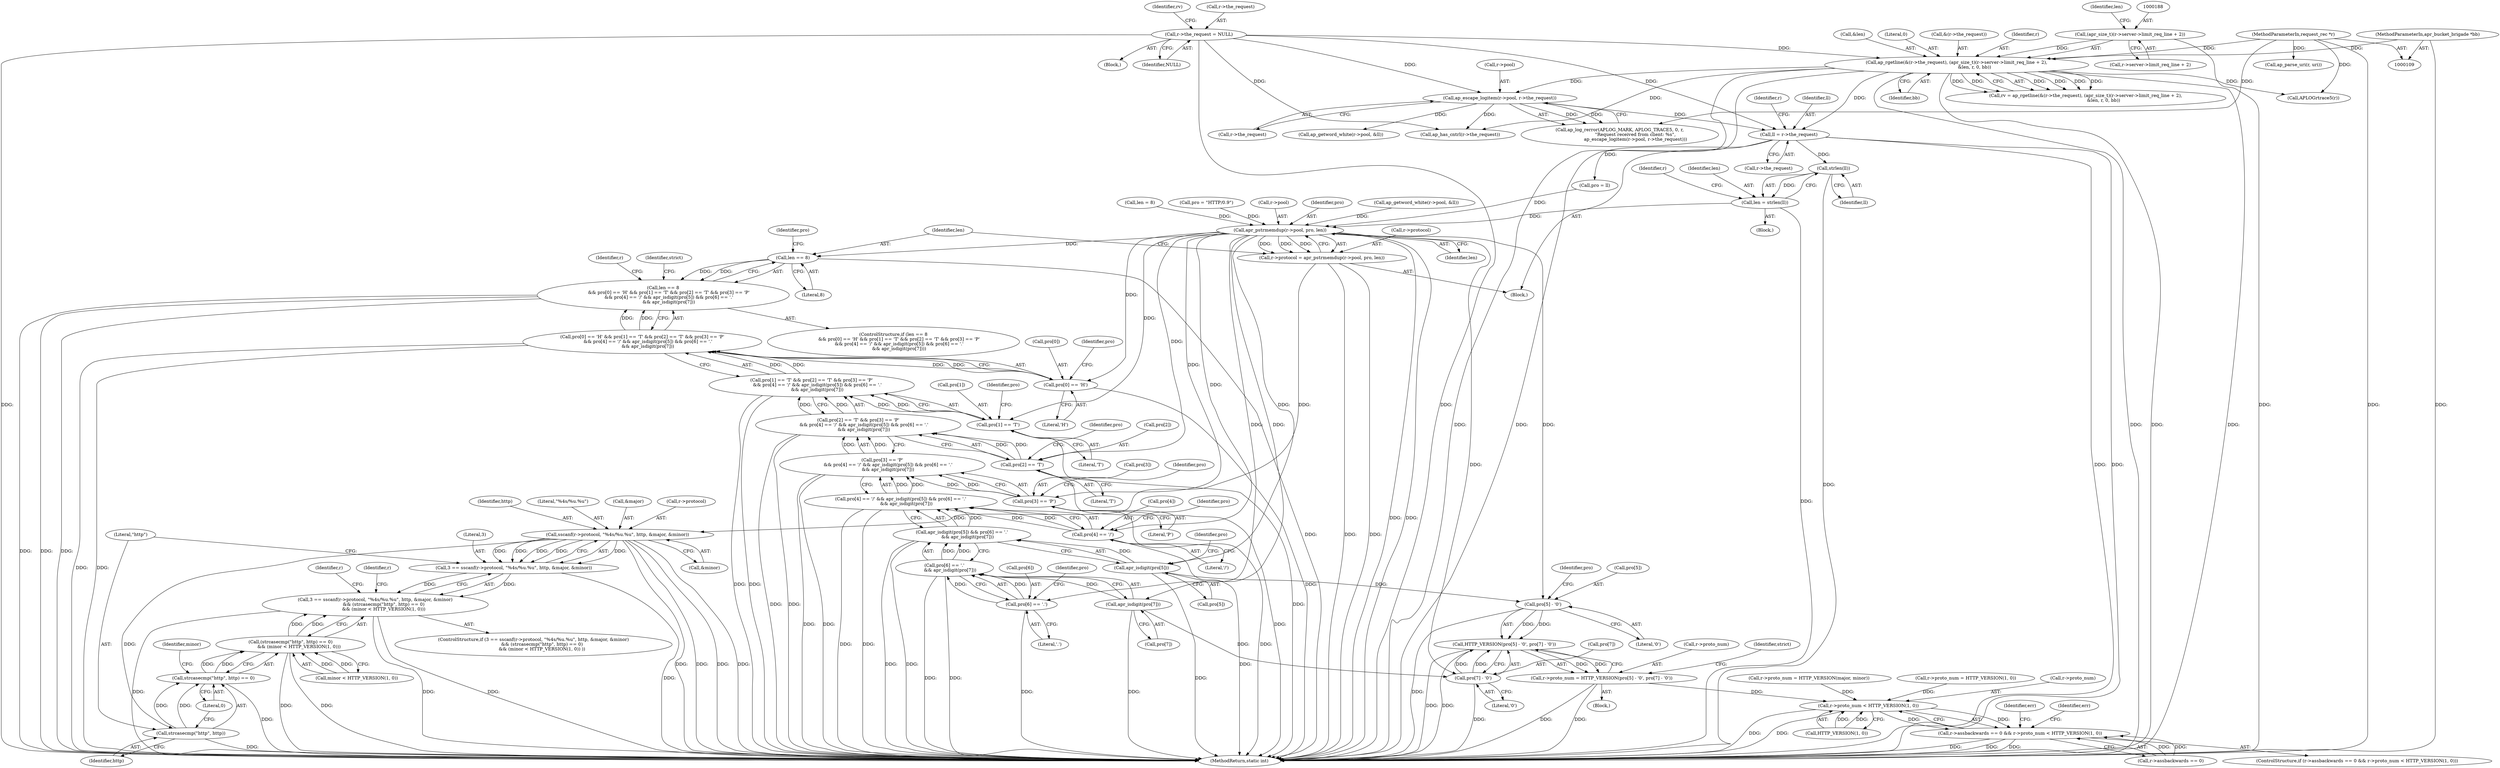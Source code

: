 digraph "0_httpd_6a974059190b8a0c7e499f4ab12fe108127099cb@API" {
"1000357" [label="(Call,strlen(ll))"];
"1000288" [label="(Call,ll = r->the_request)"];
"1000276" [label="(Call,ap_escape_logitem(r->pool, r->the_request))"];
"1000175" [label="(Call,r->the_request = NULL)"];
"1000182" [label="(Call,ap_rgetline(&(r->the_request), (apr_size_t)(r->server->limit_req_line + 2),\n                         &len, r, 0, bb))"];
"1000187" [label="(Call,(apr_size_t)(r->server->limit_req_line + 2))"];
"1000110" [label="(MethodParameterIn,request_rec *r)"];
"1000111" [label="(MethodParameterIn,apr_bucket_brigade *bb)"];
"1000355" [label="(Call,len = strlen(ll))"];
"1000419" [label="(Call,apr_pstrmemdup(r->pool, pro, len))"];
"1000415" [label="(Call,r->protocol = apr_pstrmemdup(r->pool, pro, len))"];
"1000510" [label="(Call,sscanf(r->protocol, \"%4s/%u.%u\", http, &major, &minor))"];
"1000508" [label="(Call,3 == sscanf(r->protocol, \"%4s/%u.%u\", http, &major, &minor))"];
"1000507" [label="(Call,3 == sscanf(r->protocol, \"%4s/%u.%u\", http, &major, &minor)\n            && (strcasecmp(\"http\", http) == 0)\n            && (minor < HTTP_VERSION(1, 0)))"];
"1000522" [label="(Call,strcasecmp(\"http\", http))"];
"1000521" [label="(Call,strcasecmp(\"http\", http) == 0)"];
"1000520" [label="(Call,(strcasecmp(\"http\", http) == 0)\n            && (minor < HTTP_VERSION(1, 0)))"];
"1000427" [label="(Call,len == 8)"];
"1000426" [label="(Call,len == 8\n        && pro[0] == 'H' && pro[1] == 'T' && pro[2] == 'T' && pro[3] == 'P'\n        && pro[4] == '/' && apr_isdigit(pro[5]) && pro[6] == '.'\n        && apr_isdigit(pro[7]))"];
"1000431" [label="(Call,pro[0] == 'H')"];
"1000430" [label="(Call,pro[0] == 'H' && pro[1] == 'T' && pro[2] == 'T' && pro[3] == 'P'\n        && pro[4] == '/' && apr_isdigit(pro[5]) && pro[6] == '.'\n        && apr_isdigit(pro[7]))"];
"1000437" [label="(Call,pro[1] == 'T')"];
"1000436" [label="(Call,pro[1] == 'T' && pro[2] == 'T' && pro[3] == 'P'\n        && pro[4] == '/' && apr_isdigit(pro[5]) && pro[6] == '.'\n        && apr_isdigit(pro[7]))"];
"1000443" [label="(Call,pro[2] == 'T')"];
"1000442" [label="(Call,pro[2] == 'T' && pro[3] == 'P'\n        && pro[4] == '/' && apr_isdigit(pro[5]) && pro[6] == '.'\n        && apr_isdigit(pro[7]))"];
"1000449" [label="(Call,pro[3] == 'P')"];
"1000448" [label="(Call,pro[3] == 'P'\n        && pro[4] == '/' && apr_isdigit(pro[5]) && pro[6] == '.'\n        && apr_isdigit(pro[7]))"];
"1000455" [label="(Call,pro[4] == '/')"];
"1000454" [label="(Call,pro[4] == '/' && apr_isdigit(pro[5]) && pro[6] == '.'\n        && apr_isdigit(pro[7]))"];
"1000461" [label="(Call,apr_isdigit(pro[5]))"];
"1000460" [label="(Call,apr_isdigit(pro[5]) && pro[6] == '.'\n        && apr_isdigit(pro[7]))"];
"1000481" [label="(Call,pro[5] - '0')"];
"1000480" [label="(Call,HTTP_VERSION(pro[5] - '0', pro[7] - '0'))"];
"1000476" [label="(Call,r->proto_num = HTTP_VERSION(pro[5] - '0', pro[7] - '0'))"];
"1000610" [label="(Call,r->proto_num < HTTP_VERSION(1, 0))"];
"1000604" [label="(Call,r->assbackwards == 0 && r->proto_num < HTTP_VERSION(1, 0))"];
"1000466" [label="(Call,pro[6] == '.')"];
"1000465" [label="(Call,pro[6] == '.'\n        && apr_isdigit(pro[7]))"];
"1000471" [label="(Call,apr_isdigit(pro[7]))"];
"1000486" [label="(Call,pro[7] - '0')"];
"1000432" [label="(Call,pro[0])"];
"1000419" [label="(Call,apr_pstrmemdup(r->pool, pro, len))"];
"1000433" [label="(Identifier,pro)"];
"1000490" [label="(Literal,'0')"];
"1000605" [label="(Call,r->assbackwards == 0)"];
"1000295" [label="(Identifier,r)"];
"1000277" [label="(Call,r->pool)"];
"1000518" [label="(Call,&minor)"];
"1000532" [label="(Call,r->proto_num = HTTP_VERSION(major, minor))"];
"1000355" [label="(Call,len = strlen(ll))"];
"1000415" [label="(Call,r->protocol = apr_pstrmemdup(r->pool, pro, len))"];
"1000448" [label="(Call,pro[3] == 'P'\n        && pro[4] == '/' && apr_isdigit(pro[5]) && pro[6] == '.'\n        && apr_isdigit(pro[7]))"];
"1000541" [label="(Call,r->proto_num = HTTP_VERSION(1, 0))"];
"1000356" [label="(Identifier,len)"];
"1000431" [label="(Call,pro[0] == 'H')"];
"1000507" [label="(Call,3 == sscanf(r->protocol, \"%4s/%u.%u\", http, &major, &minor)\n            && (strcasecmp(\"http\", http) == 0)\n            && (minor < HTTP_VERSION(1, 0)))"];
"1000461" [label="(Call,apr_isdigit(pro[5]))"];
"1000523" [label="(Literal,\"http\")"];
"1000297" [label="(Call,ap_getword_white(r->pool, &ll))"];
"1000454" [label="(Call,pro[4] == '/' && apr_isdigit(pro[5]) && pro[6] == '.'\n        && apr_isdigit(pro[7]))"];
"1000477" [label="(Call,r->proto_num)"];
"1000200" [label="(Identifier,bb)"];
"1000187" [label="(Call,(apr_size_t)(r->server->limit_req_line + 2))"];
"1000267" [label="(Call,APLOGrtrace5(r))"];
"1000183" [label="(Call,&(r->the_request))"];
"1000611" [label="(Call,r->proto_num)"];
"1000352" [label="(Call,pro = ll)"];
"1000486" [label="(Call,pro[7] - '0')"];
"1000346" [label="(Block,)"];
"1000475" [label="(Block,)"];
"1000471" [label="(Call,apr_isdigit(pro[7]))"];
"1000527" [label="(Identifier,minor)"];
"1000556" [label="(Call,ap_has_cntrl(r->the_request))"];
"1000427" [label="(Call,len == 8)"];
"1000603" [label="(ControlStructure,if (r->assbackwards == 0 && r->proto_num < HTTP_VERSION(1, 0)))"];
"1000181" [label="(Identifier,rv)"];
"1000635" [label="(MethodReturn,static int)"];
"1000508" [label="(Call,3 == sscanf(r->protocol, \"%4s/%u.%u\", http, &major, &minor))"];
"1000288" [label="(Call,ll = r->the_request)"];
"1000176" [label="(Call,r->the_request)"];
"1000478" [label="(Identifier,r)"];
"1000516" [label="(Call,&major)"];
"1000435" [label="(Literal,'H')"];
"1000450" [label="(Call,pro[3])"];
"1000198" [label="(Identifier,r)"];
"1000449" [label="(Call,pro[3] == 'P')"];
"1000525" [label="(Literal,0)"];
"1000543" [label="(Identifier,r)"];
"1000175" [label="(Call,r->the_request = NULL)"];
"1000270" [label="(Call,ap_log_rerror(APLOG_MARK, APLOG_TRACE5, 0, r,\n                      \"Request received from client: %s\",\n                      ap_escape_logitem(r->pool, r->the_request)))"];
"1000485" [label="(Literal,'0')"];
"1000610" [label="(Call,r->proto_num < HTTP_VERSION(1, 0))"];
"1000521" [label="(Call,strcasecmp(\"http\", http) == 0)"];
"1000526" [label="(Call,minor < HTTP_VERSION(1, 0))"];
"1000520" [label="(Call,(strcasecmp(\"http\", http) == 0)\n            && (minor < HTTP_VERSION(1, 0)))"];
"1000522" [label="(Call,strcasecmp(\"http\", http))"];
"1000416" [label="(Call,r->protocol)"];
"1000173" [label="(Block,)"];
"1000437" [label="(Call,pro[1] == 'T')"];
"1000473" [label="(Identifier,pro)"];
"1000511" [label="(Call,r->protocol)"];
"1000470" [label="(Literal,'.')"];
"1000428" [label="(Identifier,len)"];
"1000357" [label="(Call,strlen(ll))"];
"1000515" [label="(Identifier,http)"];
"1000280" [label="(Call,r->the_request)"];
"1000290" [label="(Call,r->the_request)"];
"1000196" [label="(Call,&len)"];
"1000514" [label="(Literal,\"%4s/%u.%u\")"];
"1000425" [label="(ControlStructure,if (len == 8\n        && pro[0] == 'H' && pro[1] == 'T' && pro[2] == 'T' && pro[3] == 'P'\n        && pro[4] == '/' && apr_isdigit(pro[5]) && pro[6] == '.'\n        && apr_isdigit(pro[7])))"];
"1000423" [label="(Identifier,pro)"];
"1000447" [label="(Literal,'T')"];
"1000488" [label="(Identifier,pro)"];
"1000436" [label="(Call,pro[1] == 'T' && pro[2] == 'T' && pro[3] == 'P'\n        && pro[4] == '/' && apr_isdigit(pro[5]) && pro[6] == '.'\n        && apr_isdigit(pro[7]))"];
"1000476" [label="(Call,r->proto_num = HTTP_VERSION(pro[5] - '0', pro[7] - '0'))"];
"1000472" [label="(Call,pro[7])"];
"1000289" [label="(Identifier,ll)"];
"1000305" [label="(Call,ap_getword_white(r->pool, &ll))"];
"1000460" [label="(Call,apr_isdigit(pro[5]) && pro[6] == '.'\n        && apr_isdigit(pro[7]))"];
"1000339" [label="(Call,ap_parse_uri(r, uri))"];
"1000482" [label="(Call,pro[5])"];
"1000430" [label="(Call,pro[0] == 'H' && pro[1] == 'T' && pro[2] == 'T' && pro[3] == 'P'\n        && pro[4] == '/' && apr_isdigit(pro[5]) && pro[6] == '.'\n        && apr_isdigit(pro[7]))"];
"1000466" [label="(Call,pro[6] == '.')"];
"1000443" [label="(Call,pro[2] == 'T')"];
"1000451" [label="(Identifier,pro)"];
"1000509" [label="(Literal,3)"];
"1000481" [label="(Call,pro[5] - '0')"];
"1000112" [label="(Block,)"];
"1000438" [label="(Call,pro[1])"];
"1000510" [label="(Call,sscanf(r->protocol, \"%4s/%u.%u\", http, &major, &minor))"];
"1000182" [label="(Call,ap_rgetline(&(r->the_request), (apr_size_t)(r->server->limit_req_line + 2),\n                         &len, r, 0, bb))"];
"1000480" [label="(Call,HTTP_VERSION(pro[5] - '0', pro[7] - '0'))"];
"1000424" [label="(Identifier,len)"];
"1000417" [label="(Identifier,r)"];
"1000453" [label="(Literal,'P')"];
"1000429" [label="(Literal,8)"];
"1000444" [label="(Call,pro[2])"];
"1000619" [label="(Identifier,err)"];
"1000457" [label="(Identifier,pro)"];
"1000549" [label="(Identifier,strict)"];
"1000179" [label="(Identifier,NULL)"];
"1000524" [label="(Identifier,http)"];
"1000111" [label="(MethodParameterIn,apr_bucket_brigade *bb)"];
"1000439" [label="(Identifier,pro)"];
"1000455" [label="(Call,pro[4] == '/')"];
"1000445" [label="(Identifier,pro)"];
"1000604" [label="(Call,r->assbackwards == 0 && r->proto_num < HTTP_VERSION(1, 0))"];
"1000459" [label="(Literal,'/')"];
"1000369" [label="(Call,len = 8)"];
"1000456" [label="(Call,pro[4])"];
"1000465" [label="(Call,pro[6] == '.'\n        && apr_isdigit(pro[7]))"];
"1000614" [label="(Call,HTTP_VERSION(1, 0))"];
"1000467" [label="(Call,pro[6])"];
"1000494" [label="(Identifier,strict)"];
"1000462" [label="(Call,pro[5])"];
"1000197" [label="(Identifier,len)"];
"1000180" [label="(Call,rv = ap_rgetline(&(r->the_request), (apr_size_t)(r->server->limit_req_line + 2),\n                         &len, r, 0, bb))"];
"1000189" [label="(Call,r->server->limit_req_line + 2)"];
"1000442" [label="(Call,pro[2] == 'T' && pro[3] == 'P'\n        && pro[4] == '/' && apr_isdigit(pro[5]) && pro[6] == '.'\n        && apr_isdigit(pro[7]))"];
"1000276" [label="(Call,ap_escape_logitem(r->pool, r->the_request))"];
"1000506" [label="(ControlStructure,if (3 == sscanf(r->protocol, \"%4s/%u.%u\", http, &major, &minor)\n            && (strcasecmp(\"http\", http) == 0)\n            && (minor < HTTP_VERSION(1, 0)) ))"];
"1000441" [label="(Literal,'T')"];
"1000358" [label="(Identifier,ll)"];
"1000463" [label="(Identifier,pro)"];
"1000534" [label="(Identifier,r)"];
"1000468" [label="(Identifier,pro)"];
"1000623" [label="(Identifier,err)"];
"1000426" [label="(Call,len == 8\n        && pro[0] == 'H' && pro[1] == 'T' && pro[2] == 'T' && pro[3] == 'P'\n        && pro[4] == '/' && apr_isdigit(pro[5]) && pro[6] == '.'\n        && apr_isdigit(pro[7]))"];
"1000199" [label="(Literal,0)"];
"1000366" [label="(Call,pro = \"HTTP/0.9\")"];
"1000420" [label="(Call,r->pool)"];
"1000487" [label="(Call,pro[7])"];
"1000110" [label="(MethodParameterIn,request_rec *r)"];
"1000357" -> "1000355"  [label="AST: "];
"1000357" -> "1000358"  [label="CFG: "];
"1000358" -> "1000357"  [label="AST: "];
"1000355" -> "1000357"  [label="CFG: "];
"1000357" -> "1000635"  [label="DDG: "];
"1000357" -> "1000355"  [label="DDG: "];
"1000288" -> "1000357"  [label="DDG: "];
"1000288" -> "1000112"  [label="AST: "];
"1000288" -> "1000290"  [label="CFG: "];
"1000289" -> "1000288"  [label="AST: "];
"1000290" -> "1000288"  [label="AST: "];
"1000295" -> "1000288"  [label="CFG: "];
"1000288" -> "1000635"  [label="DDG: "];
"1000288" -> "1000635"  [label="DDG: "];
"1000276" -> "1000288"  [label="DDG: "];
"1000175" -> "1000288"  [label="DDG: "];
"1000182" -> "1000288"  [label="DDG: "];
"1000288" -> "1000352"  [label="DDG: "];
"1000276" -> "1000270"  [label="AST: "];
"1000276" -> "1000280"  [label="CFG: "];
"1000277" -> "1000276"  [label="AST: "];
"1000280" -> "1000276"  [label="AST: "];
"1000270" -> "1000276"  [label="CFG: "];
"1000276" -> "1000270"  [label="DDG: "];
"1000276" -> "1000270"  [label="DDG: "];
"1000175" -> "1000276"  [label="DDG: "];
"1000182" -> "1000276"  [label="DDG: "];
"1000276" -> "1000297"  [label="DDG: "];
"1000276" -> "1000556"  [label="DDG: "];
"1000175" -> "1000173"  [label="AST: "];
"1000175" -> "1000179"  [label="CFG: "];
"1000176" -> "1000175"  [label="AST: "];
"1000179" -> "1000175"  [label="AST: "];
"1000181" -> "1000175"  [label="CFG: "];
"1000175" -> "1000635"  [label="DDG: "];
"1000175" -> "1000635"  [label="DDG: "];
"1000175" -> "1000182"  [label="DDG: "];
"1000175" -> "1000556"  [label="DDG: "];
"1000182" -> "1000180"  [label="AST: "];
"1000182" -> "1000200"  [label="CFG: "];
"1000183" -> "1000182"  [label="AST: "];
"1000187" -> "1000182"  [label="AST: "];
"1000196" -> "1000182"  [label="AST: "];
"1000198" -> "1000182"  [label="AST: "];
"1000199" -> "1000182"  [label="AST: "];
"1000200" -> "1000182"  [label="AST: "];
"1000180" -> "1000182"  [label="CFG: "];
"1000182" -> "1000635"  [label="DDG: "];
"1000182" -> "1000635"  [label="DDG: "];
"1000182" -> "1000635"  [label="DDG: "];
"1000182" -> "1000635"  [label="DDG: "];
"1000182" -> "1000635"  [label="DDG: "];
"1000182" -> "1000180"  [label="DDG: "];
"1000182" -> "1000180"  [label="DDG: "];
"1000182" -> "1000180"  [label="DDG: "];
"1000182" -> "1000180"  [label="DDG: "];
"1000182" -> "1000180"  [label="DDG: "];
"1000182" -> "1000180"  [label="DDG: "];
"1000187" -> "1000182"  [label="DDG: "];
"1000110" -> "1000182"  [label="DDG: "];
"1000111" -> "1000182"  [label="DDG: "];
"1000182" -> "1000267"  [label="DDG: "];
"1000182" -> "1000556"  [label="DDG: "];
"1000187" -> "1000189"  [label="CFG: "];
"1000188" -> "1000187"  [label="AST: "];
"1000189" -> "1000187"  [label="AST: "];
"1000197" -> "1000187"  [label="CFG: "];
"1000187" -> "1000635"  [label="DDG: "];
"1000110" -> "1000109"  [label="AST: "];
"1000110" -> "1000635"  [label="DDG: "];
"1000110" -> "1000267"  [label="DDG: "];
"1000110" -> "1000270"  [label="DDG: "];
"1000110" -> "1000339"  [label="DDG: "];
"1000111" -> "1000109"  [label="AST: "];
"1000111" -> "1000635"  [label="DDG: "];
"1000355" -> "1000346"  [label="AST: "];
"1000356" -> "1000355"  [label="AST: "];
"1000417" -> "1000355"  [label="CFG: "];
"1000355" -> "1000635"  [label="DDG: "];
"1000355" -> "1000419"  [label="DDG: "];
"1000419" -> "1000415"  [label="AST: "];
"1000419" -> "1000424"  [label="CFG: "];
"1000420" -> "1000419"  [label="AST: "];
"1000423" -> "1000419"  [label="AST: "];
"1000424" -> "1000419"  [label="AST: "];
"1000415" -> "1000419"  [label="CFG: "];
"1000419" -> "1000635"  [label="DDG: "];
"1000419" -> "1000635"  [label="DDG: "];
"1000419" -> "1000415"  [label="DDG: "];
"1000419" -> "1000415"  [label="DDG: "];
"1000419" -> "1000415"  [label="DDG: "];
"1000305" -> "1000419"  [label="DDG: "];
"1000352" -> "1000419"  [label="DDG: "];
"1000366" -> "1000419"  [label="DDG: "];
"1000369" -> "1000419"  [label="DDG: "];
"1000419" -> "1000427"  [label="DDG: "];
"1000419" -> "1000431"  [label="DDG: "];
"1000419" -> "1000437"  [label="DDG: "];
"1000419" -> "1000443"  [label="DDG: "];
"1000419" -> "1000449"  [label="DDG: "];
"1000419" -> "1000455"  [label="DDG: "];
"1000419" -> "1000461"  [label="DDG: "];
"1000419" -> "1000466"  [label="DDG: "];
"1000419" -> "1000471"  [label="DDG: "];
"1000419" -> "1000481"  [label="DDG: "];
"1000419" -> "1000486"  [label="DDG: "];
"1000415" -> "1000112"  [label="AST: "];
"1000416" -> "1000415"  [label="AST: "];
"1000428" -> "1000415"  [label="CFG: "];
"1000415" -> "1000635"  [label="DDG: "];
"1000415" -> "1000635"  [label="DDG: "];
"1000415" -> "1000510"  [label="DDG: "];
"1000510" -> "1000508"  [label="AST: "];
"1000510" -> "1000518"  [label="CFG: "];
"1000511" -> "1000510"  [label="AST: "];
"1000514" -> "1000510"  [label="AST: "];
"1000515" -> "1000510"  [label="AST: "];
"1000516" -> "1000510"  [label="AST: "];
"1000518" -> "1000510"  [label="AST: "];
"1000508" -> "1000510"  [label="CFG: "];
"1000510" -> "1000635"  [label="DDG: "];
"1000510" -> "1000635"  [label="DDG: "];
"1000510" -> "1000635"  [label="DDG: "];
"1000510" -> "1000635"  [label="DDG: "];
"1000510" -> "1000508"  [label="DDG: "];
"1000510" -> "1000508"  [label="DDG: "];
"1000510" -> "1000508"  [label="DDG: "];
"1000510" -> "1000508"  [label="DDG: "];
"1000510" -> "1000508"  [label="DDG: "];
"1000510" -> "1000522"  [label="DDG: "];
"1000508" -> "1000507"  [label="AST: "];
"1000509" -> "1000508"  [label="AST: "];
"1000523" -> "1000508"  [label="CFG: "];
"1000507" -> "1000508"  [label="CFG: "];
"1000508" -> "1000635"  [label="DDG: "];
"1000508" -> "1000507"  [label="DDG: "];
"1000508" -> "1000507"  [label="DDG: "];
"1000507" -> "1000506"  [label="AST: "];
"1000507" -> "1000520"  [label="CFG: "];
"1000520" -> "1000507"  [label="AST: "];
"1000534" -> "1000507"  [label="CFG: "];
"1000543" -> "1000507"  [label="CFG: "];
"1000507" -> "1000635"  [label="DDG: "];
"1000507" -> "1000635"  [label="DDG: "];
"1000507" -> "1000635"  [label="DDG: "];
"1000520" -> "1000507"  [label="DDG: "];
"1000520" -> "1000507"  [label="DDG: "];
"1000522" -> "1000521"  [label="AST: "];
"1000522" -> "1000524"  [label="CFG: "];
"1000523" -> "1000522"  [label="AST: "];
"1000524" -> "1000522"  [label="AST: "];
"1000525" -> "1000522"  [label="CFG: "];
"1000522" -> "1000635"  [label="DDG: "];
"1000522" -> "1000521"  [label="DDG: "];
"1000522" -> "1000521"  [label="DDG: "];
"1000521" -> "1000520"  [label="AST: "];
"1000521" -> "1000525"  [label="CFG: "];
"1000525" -> "1000521"  [label="AST: "];
"1000527" -> "1000521"  [label="CFG: "];
"1000520" -> "1000521"  [label="CFG: "];
"1000521" -> "1000635"  [label="DDG: "];
"1000521" -> "1000520"  [label="DDG: "];
"1000521" -> "1000520"  [label="DDG: "];
"1000520" -> "1000526"  [label="CFG: "];
"1000526" -> "1000520"  [label="AST: "];
"1000520" -> "1000635"  [label="DDG: "];
"1000520" -> "1000635"  [label="DDG: "];
"1000526" -> "1000520"  [label="DDG: "];
"1000526" -> "1000520"  [label="DDG: "];
"1000427" -> "1000426"  [label="AST: "];
"1000427" -> "1000429"  [label="CFG: "];
"1000428" -> "1000427"  [label="AST: "];
"1000429" -> "1000427"  [label="AST: "];
"1000433" -> "1000427"  [label="CFG: "];
"1000426" -> "1000427"  [label="CFG: "];
"1000427" -> "1000635"  [label="DDG: "];
"1000427" -> "1000426"  [label="DDG: "];
"1000427" -> "1000426"  [label="DDG: "];
"1000426" -> "1000425"  [label="AST: "];
"1000426" -> "1000430"  [label="CFG: "];
"1000430" -> "1000426"  [label="AST: "];
"1000478" -> "1000426"  [label="CFG: "];
"1000494" -> "1000426"  [label="CFG: "];
"1000426" -> "1000635"  [label="DDG: "];
"1000426" -> "1000635"  [label="DDG: "];
"1000426" -> "1000635"  [label="DDG: "];
"1000430" -> "1000426"  [label="DDG: "];
"1000430" -> "1000426"  [label="DDG: "];
"1000431" -> "1000430"  [label="AST: "];
"1000431" -> "1000435"  [label="CFG: "];
"1000432" -> "1000431"  [label="AST: "];
"1000435" -> "1000431"  [label="AST: "];
"1000439" -> "1000431"  [label="CFG: "];
"1000430" -> "1000431"  [label="CFG: "];
"1000431" -> "1000635"  [label="DDG: "];
"1000431" -> "1000430"  [label="DDG: "];
"1000431" -> "1000430"  [label="DDG: "];
"1000430" -> "1000436"  [label="CFG: "];
"1000436" -> "1000430"  [label="AST: "];
"1000430" -> "1000635"  [label="DDG: "];
"1000430" -> "1000635"  [label="DDG: "];
"1000436" -> "1000430"  [label="DDG: "];
"1000436" -> "1000430"  [label="DDG: "];
"1000437" -> "1000436"  [label="AST: "];
"1000437" -> "1000441"  [label="CFG: "];
"1000438" -> "1000437"  [label="AST: "];
"1000441" -> "1000437"  [label="AST: "];
"1000445" -> "1000437"  [label="CFG: "];
"1000436" -> "1000437"  [label="CFG: "];
"1000437" -> "1000635"  [label="DDG: "];
"1000437" -> "1000436"  [label="DDG: "];
"1000437" -> "1000436"  [label="DDG: "];
"1000436" -> "1000442"  [label="CFG: "];
"1000442" -> "1000436"  [label="AST: "];
"1000436" -> "1000635"  [label="DDG: "];
"1000436" -> "1000635"  [label="DDG: "];
"1000442" -> "1000436"  [label="DDG: "];
"1000442" -> "1000436"  [label="DDG: "];
"1000443" -> "1000442"  [label="AST: "];
"1000443" -> "1000447"  [label="CFG: "];
"1000444" -> "1000443"  [label="AST: "];
"1000447" -> "1000443"  [label="AST: "];
"1000451" -> "1000443"  [label="CFG: "];
"1000442" -> "1000443"  [label="CFG: "];
"1000443" -> "1000635"  [label="DDG: "];
"1000443" -> "1000442"  [label="DDG: "];
"1000443" -> "1000442"  [label="DDG: "];
"1000442" -> "1000448"  [label="CFG: "];
"1000448" -> "1000442"  [label="AST: "];
"1000442" -> "1000635"  [label="DDG: "];
"1000442" -> "1000635"  [label="DDG: "];
"1000448" -> "1000442"  [label="DDG: "];
"1000448" -> "1000442"  [label="DDG: "];
"1000449" -> "1000448"  [label="AST: "];
"1000449" -> "1000453"  [label="CFG: "];
"1000450" -> "1000449"  [label="AST: "];
"1000453" -> "1000449"  [label="AST: "];
"1000457" -> "1000449"  [label="CFG: "];
"1000448" -> "1000449"  [label="CFG: "];
"1000449" -> "1000635"  [label="DDG: "];
"1000449" -> "1000448"  [label="DDG: "];
"1000449" -> "1000448"  [label="DDG: "];
"1000448" -> "1000454"  [label="CFG: "];
"1000454" -> "1000448"  [label="AST: "];
"1000448" -> "1000635"  [label="DDG: "];
"1000448" -> "1000635"  [label="DDG: "];
"1000454" -> "1000448"  [label="DDG: "];
"1000454" -> "1000448"  [label="DDG: "];
"1000455" -> "1000454"  [label="AST: "];
"1000455" -> "1000459"  [label="CFG: "];
"1000456" -> "1000455"  [label="AST: "];
"1000459" -> "1000455"  [label="AST: "];
"1000463" -> "1000455"  [label="CFG: "];
"1000454" -> "1000455"  [label="CFG: "];
"1000455" -> "1000635"  [label="DDG: "];
"1000455" -> "1000454"  [label="DDG: "];
"1000455" -> "1000454"  [label="DDG: "];
"1000454" -> "1000460"  [label="CFG: "];
"1000460" -> "1000454"  [label="AST: "];
"1000454" -> "1000635"  [label="DDG: "];
"1000454" -> "1000635"  [label="DDG: "];
"1000460" -> "1000454"  [label="DDG: "];
"1000460" -> "1000454"  [label="DDG: "];
"1000461" -> "1000460"  [label="AST: "];
"1000461" -> "1000462"  [label="CFG: "];
"1000462" -> "1000461"  [label="AST: "];
"1000468" -> "1000461"  [label="CFG: "];
"1000460" -> "1000461"  [label="CFG: "];
"1000461" -> "1000635"  [label="DDG: "];
"1000461" -> "1000460"  [label="DDG: "];
"1000461" -> "1000481"  [label="DDG: "];
"1000460" -> "1000465"  [label="CFG: "];
"1000465" -> "1000460"  [label="AST: "];
"1000460" -> "1000635"  [label="DDG: "];
"1000460" -> "1000635"  [label="DDG: "];
"1000465" -> "1000460"  [label="DDG: "];
"1000465" -> "1000460"  [label="DDG: "];
"1000481" -> "1000480"  [label="AST: "];
"1000481" -> "1000485"  [label="CFG: "];
"1000482" -> "1000481"  [label="AST: "];
"1000485" -> "1000481"  [label="AST: "];
"1000488" -> "1000481"  [label="CFG: "];
"1000481" -> "1000635"  [label="DDG: "];
"1000481" -> "1000480"  [label="DDG: "];
"1000481" -> "1000480"  [label="DDG: "];
"1000480" -> "1000476"  [label="AST: "];
"1000480" -> "1000486"  [label="CFG: "];
"1000486" -> "1000480"  [label="AST: "];
"1000476" -> "1000480"  [label="CFG: "];
"1000480" -> "1000635"  [label="DDG: "];
"1000480" -> "1000635"  [label="DDG: "];
"1000480" -> "1000476"  [label="DDG: "];
"1000480" -> "1000476"  [label="DDG: "];
"1000486" -> "1000480"  [label="DDG: "];
"1000486" -> "1000480"  [label="DDG: "];
"1000476" -> "1000475"  [label="AST: "];
"1000477" -> "1000476"  [label="AST: "];
"1000549" -> "1000476"  [label="CFG: "];
"1000476" -> "1000635"  [label="DDG: "];
"1000476" -> "1000635"  [label="DDG: "];
"1000476" -> "1000610"  [label="DDG: "];
"1000610" -> "1000604"  [label="AST: "];
"1000610" -> "1000614"  [label="CFG: "];
"1000611" -> "1000610"  [label="AST: "];
"1000614" -> "1000610"  [label="AST: "];
"1000604" -> "1000610"  [label="CFG: "];
"1000610" -> "1000635"  [label="DDG: "];
"1000610" -> "1000635"  [label="DDG: "];
"1000610" -> "1000604"  [label="DDG: "];
"1000610" -> "1000604"  [label="DDG: "];
"1000532" -> "1000610"  [label="DDG: "];
"1000541" -> "1000610"  [label="DDG: "];
"1000614" -> "1000610"  [label="DDG: "];
"1000614" -> "1000610"  [label="DDG: "];
"1000604" -> "1000603"  [label="AST: "];
"1000604" -> "1000605"  [label="CFG: "];
"1000605" -> "1000604"  [label="AST: "];
"1000619" -> "1000604"  [label="CFG: "];
"1000623" -> "1000604"  [label="CFG: "];
"1000604" -> "1000635"  [label="DDG: "];
"1000604" -> "1000635"  [label="DDG: "];
"1000604" -> "1000635"  [label="DDG: "];
"1000605" -> "1000604"  [label="DDG: "];
"1000605" -> "1000604"  [label="DDG: "];
"1000466" -> "1000465"  [label="AST: "];
"1000466" -> "1000470"  [label="CFG: "];
"1000467" -> "1000466"  [label="AST: "];
"1000470" -> "1000466"  [label="AST: "];
"1000473" -> "1000466"  [label="CFG: "];
"1000465" -> "1000466"  [label="CFG: "];
"1000466" -> "1000635"  [label="DDG: "];
"1000466" -> "1000465"  [label="DDG: "];
"1000466" -> "1000465"  [label="DDG: "];
"1000465" -> "1000471"  [label="CFG: "];
"1000471" -> "1000465"  [label="AST: "];
"1000465" -> "1000635"  [label="DDG: "];
"1000465" -> "1000635"  [label="DDG: "];
"1000471" -> "1000465"  [label="DDG: "];
"1000471" -> "1000472"  [label="CFG: "];
"1000472" -> "1000471"  [label="AST: "];
"1000471" -> "1000635"  [label="DDG: "];
"1000471" -> "1000486"  [label="DDG: "];
"1000486" -> "1000490"  [label="CFG: "];
"1000487" -> "1000486"  [label="AST: "];
"1000490" -> "1000486"  [label="AST: "];
"1000486" -> "1000635"  [label="DDG: "];
}
